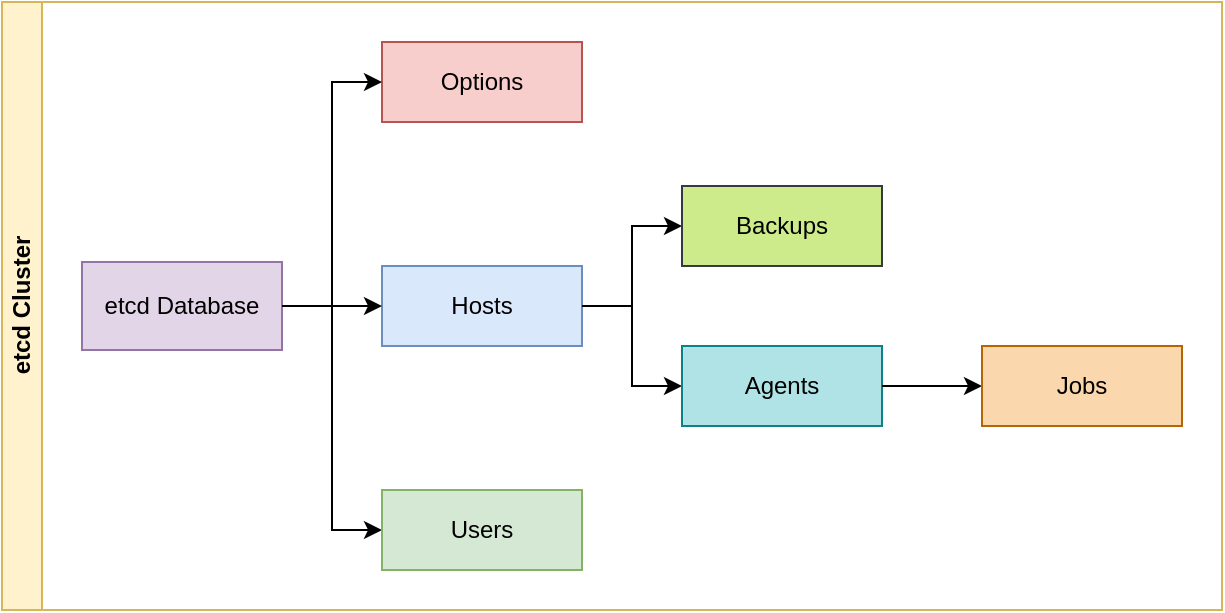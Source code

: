 <mxfile version="14.2.4" type="device"><diagram id="pI-AXjS3sJAOQStdmdgP" name="Page-1"><mxGraphModel dx="1106" dy="737" grid="1" gridSize="10" guides="1" tooltips="1" connect="1" arrows="1" fold="1" page="1" pageScale="1" pageWidth="850" pageHeight="1100" math="0" shadow="0"><root><mxCell id="0"/><mxCell id="1" parent="0"/><mxCell id="7Yjn7kIQdluMvFU8FJTV-15" value="etcd Cluster" style="swimlane;html=1;startSize=20;horizontal=0;childLayout=treeLayout;horizontalTree=1;resizable=0;containerType=tree;fillColor=#fff2cc;strokeColor=#d6b656;" vertex="1" parent="1"><mxGeometry x="160" y="260" width="610" height="304" as="geometry"/></mxCell><mxCell id="7Yjn7kIQdluMvFU8FJTV-16" value="etcd Database" style="whiteSpace=wrap;html=1;fillColor=#e1d5e7;strokeColor=#9673a6;" vertex="1" parent="7Yjn7kIQdluMvFU8FJTV-15"><mxGeometry x="40" y="130" width="100" height="44" as="geometry"/></mxCell><mxCell id="7Yjn7kIQdluMvFU8FJTV-17" value="Hosts" style="whiteSpace=wrap;html=1;fillColor=#dae8fc;strokeColor=#6c8ebf;" vertex="1" parent="7Yjn7kIQdluMvFU8FJTV-15"><mxGeometry x="190" y="132" width="100" height="40" as="geometry"/></mxCell><mxCell id="7Yjn7kIQdluMvFU8FJTV-18" value="" style="edgeStyle=elbowEdgeStyle;elbow=horizontal;html=1;rounded=0;" edge="1" parent="7Yjn7kIQdluMvFU8FJTV-15" source="7Yjn7kIQdluMvFU8FJTV-16" target="7Yjn7kIQdluMvFU8FJTV-17"><mxGeometry relative="1" as="geometry"/></mxCell><mxCell id="7Yjn7kIQdluMvFU8FJTV-19" value="Options" style="whiteSpace=wrap;html=1;fillColor=#f8cecc;strokeColor=#b85450;" vertex="1" parent="7Yjn7kIQdluMvFU8FJTV-15"><mxGeometry x="190" y="20" width="100" height="40" as="geometry"/></mxCell><mxCell id="7Yjn7kIQdluMvFU8FJTV-20" value="" style="edgeStyle=elbowEdgeStyle;elbow=horizontal;html=1;rounded=0;" edge="1" parent="7Yjn7kIQdluMvFU8FJTV-15" source="7Yjn7kIQdluMvFU8FJTV-16" target="7Yjn7kIQdluMvFU8FJTV-19"><mxGeometry relative="1" as="geometry"/></mxCell><mxCell id="7Yjn7kIQdluMvFU8FJTV-23" value="" style="edgeStyle=elbowEdgeStyle;elbow=horizontal;html=1;rounded=0;" edge="1" target="7Yjn7kIQdluMvFU8FJTV-24" source="7Yjn7kIQdluMvFU8FJTV-17" parent="7Yjn7kIQdluMvFU8FJTV-15"><mxGeometry relative="1" as="geometry"><mxPoint x="300" y="68" as="sourcePoint"/></mxGeometry></mxCell><mxCell id="7Yjn7kIQdluMvFU8FJTV-24" value="Backups" style="whiteSpace=wrap;html=1;fillColor=#cdeb8b;strokeColor=#36393d;" vertex="1" parent="7Yjn7kIQdluMvFU8FJTV-15"><mxGeometry x="340" y="92" width="100" height="40" as="geometry"/></mxCell><mxCell id="7Yjn7kIQdluMvFU8FJTV-25" value="" style="edgeStyle=elbowEdgeStyle;elbow=horizontal;html=1;rounded=0;" edge="1" target="7Yjn7kIQdluMvFU8FJTV-26" source="7Yjn7kIQdluMvFU8FJTV-17" parent="7Yjn7kIQdluMvFU8FJTV-15"><mxGeometry relative="1" as="geometry"><mxPoint x="300" y="68" as="sourcePoint"/></mxGeometry></mxCell><mxCell id="7Yjn7kIQdluMvFU8FJTV-26" value="Agents" style="whiteSpace=wrap;html=1;fillColor=#b0e3e6;strokeColor=#0e8088;" vertex="1" parent="7Yjn7kIQdluMvFU8FJTV-15"><mxGeometry x="340" y="172" width="100" height="40" as="geometry"/></mxCell><mxCell id="7Yjn7kIQdluMvFU8FJTV-34" value="" style="edgeStyle=elbowEdgeStyle;elbow=horizontal;html=1;rounded=0;" edge="1" target="7Yjn7kIQdluMvFU8FJTV-35" source="7Yjn7kIQdluMvFU8FJTV-16" parent="7Yjn7kIQdluMvFU8FJTV-15"><mxGeometry relative="1" as="geometry"><mxPoint x="300" y="302" as="sourcePoint"/></mxGeometry></mxCell><mxCell id="7Yjn7kIQdluMvFU8FJTV-35" value="Users" style="whiteSpace=wrap;html=1;fillColor=#d5e8d4;strokeColor=#82b366;" vertex="1" parent="7Yjn7kIQdluMvFU8FJTV-15"><mxGeometry x="190" y="244" width="100" height="40" as="geometry"/></mxCell><mxCell id="7Yjn7kIQdluMvFU8FJTV-36" value="" style="edgeStyle=elbowEdgeStyle;elbow=horizontal;html=1;rounded=0;" edge="1" target="7Yjn7kIQdluMvFU8FJTV-37" source="7Yjn7kIQdluMvFU8FJTV-26" parent="7Yjn7kIQdluMvFU8FJTV-15"><mxGeometry relative="1" as="geometry"><mxPoint x="450" y="412" as="sourcePoint"/></mxGeometry></mxCell><mxCell id="7Yjn7kIQdluMvFU8FJTV-37" value="Jobs" style="whiteSpace=wrap;html=1;fillColor=#fad7ac;strokeColor=#b46504;" vertex="1" parent="7Yjn7kIQdluMvFU8FJTV-15"><mxGeometry x="490" y="172" width="100" height="40" as="geometry"/></mxCell></root></mxGraphModel></diagram></mxfile>